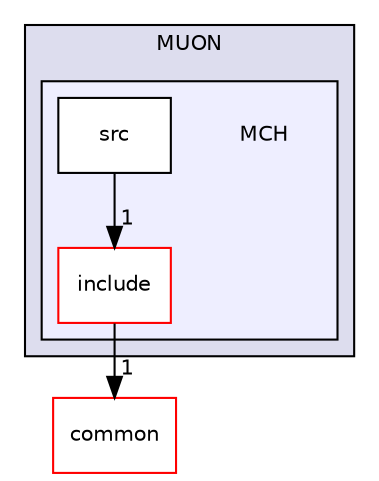 digraph "/home/travis/build/AliceO2Group/AliceO2/DataFormats/Detectors/MUON/MCH" {
  bgcolor=transparent;
  compound=true
  node [ fontsize="10", fontname="Helvetica"];
  edge [ labelfontsize="10", labelfontname="Helvetica"];
  subgraph clusterdir_39a68910f3cfdc380c901647ab1550b8 {
    graph [ bgcolor="#ddddee", pencolor="black", label="MUON" fontname="Helvetica", fontsize="10", URL="dir_39a68910f3cfdc380c901647ab1550b8.html"]
  subgraph clusterdir_f66d3f187facb893a4a2487120a7de81 {
    graph [ bgcolor="#eeeeff", pencolor="black", label="" URL="dir_f66d3f187facb893a4a2487120a7de81.html"];
    dir_f66d3f187facb893a4a2487120a7de81 [shape=plaintext label="MCH"];
    dir_2c05f7d9213277a976e3eda5d25260f2 [shape=box label="include" color="red" fillcolor="white" style="filled" URL="dir_2c05f7d9213277a976e3eda5d25260f2.html"];
    dir_0e47039a6c1255920c7e8ff91b776028 [shape=box label="src" color="black" fillcolor="white" style="filled" URL="dir_0e47039a6c1255920c7e8ff91b776028.html"];
  }
  }
  dir_7924ba4398ae4560cd37376e44666c6d [shape=box label="common" color="red" URL="dir_7924ba4398ae4560cd37376e44666c6d.html"];
  dir_2c05f7d9213277a976e3eda5d25260f2->dir_7924ba4398ae4560cd37376e44666c6d [headlabel="1", labeldistance=1.5 headhref="dir_000251_000095.html"];
  dir_0e47039a6c1255920c7e8ff91b776028->dir_2c05f7d9213277a976e3eda5d25260f2 [headlabel="1", labeldistance=1.5 headhref="dir_000253_000251.html"];
}
